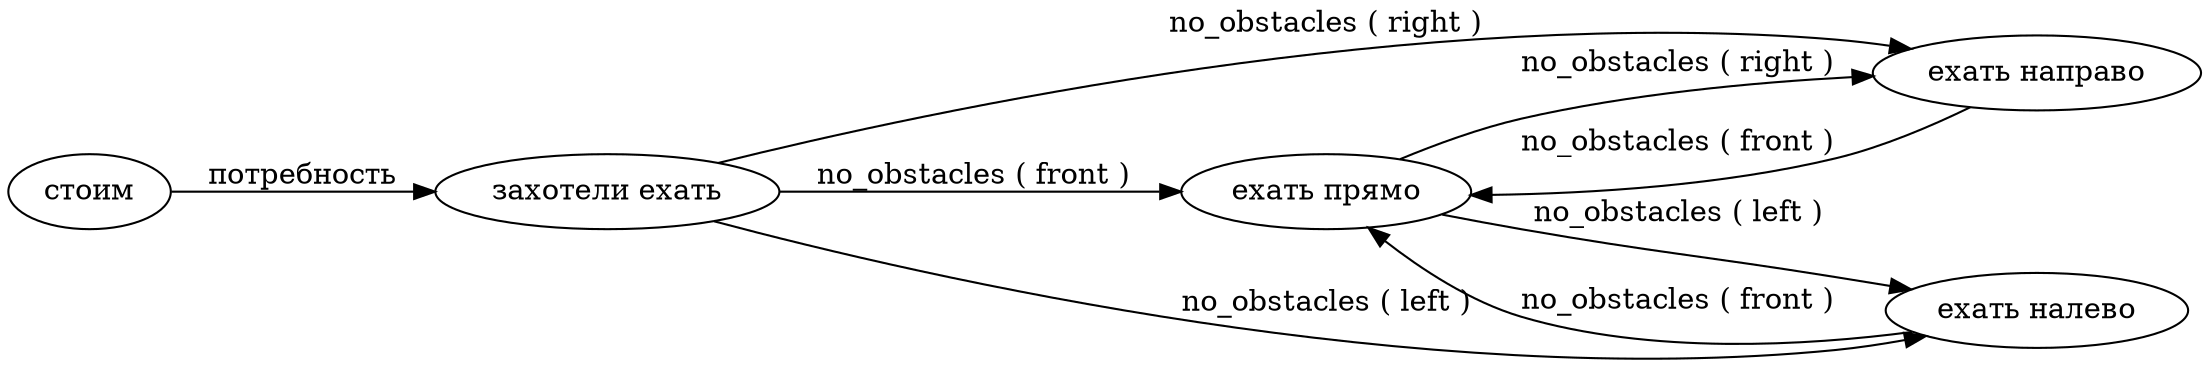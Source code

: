 digraph g {
	rankdir = LR

	"стоим" -> "захотели ехать" [label="потребность"]
	"захотели ехать" -> "ехать прямо" [label="no_obstacles ( front )"]
	"захотели ехать" -> "ехать направо" [label="no_obstacles ( right )"]
	"захотели ехать" -> "ехать налево" [label="no_obstacles ( left )"]
	"ехать прямо" -> "ехать направо" [label="no_obstacles ( right )"]
	"ехать прямо" -> "ехать налево" [label="no_obstacles ( left )"]
	"ехать направо" -> "ехать прямо" [label="no_obstacles ( front )"]
	"ехать налево" -> "ехать прямо" [label="no_obstacles ( front )"]
}
